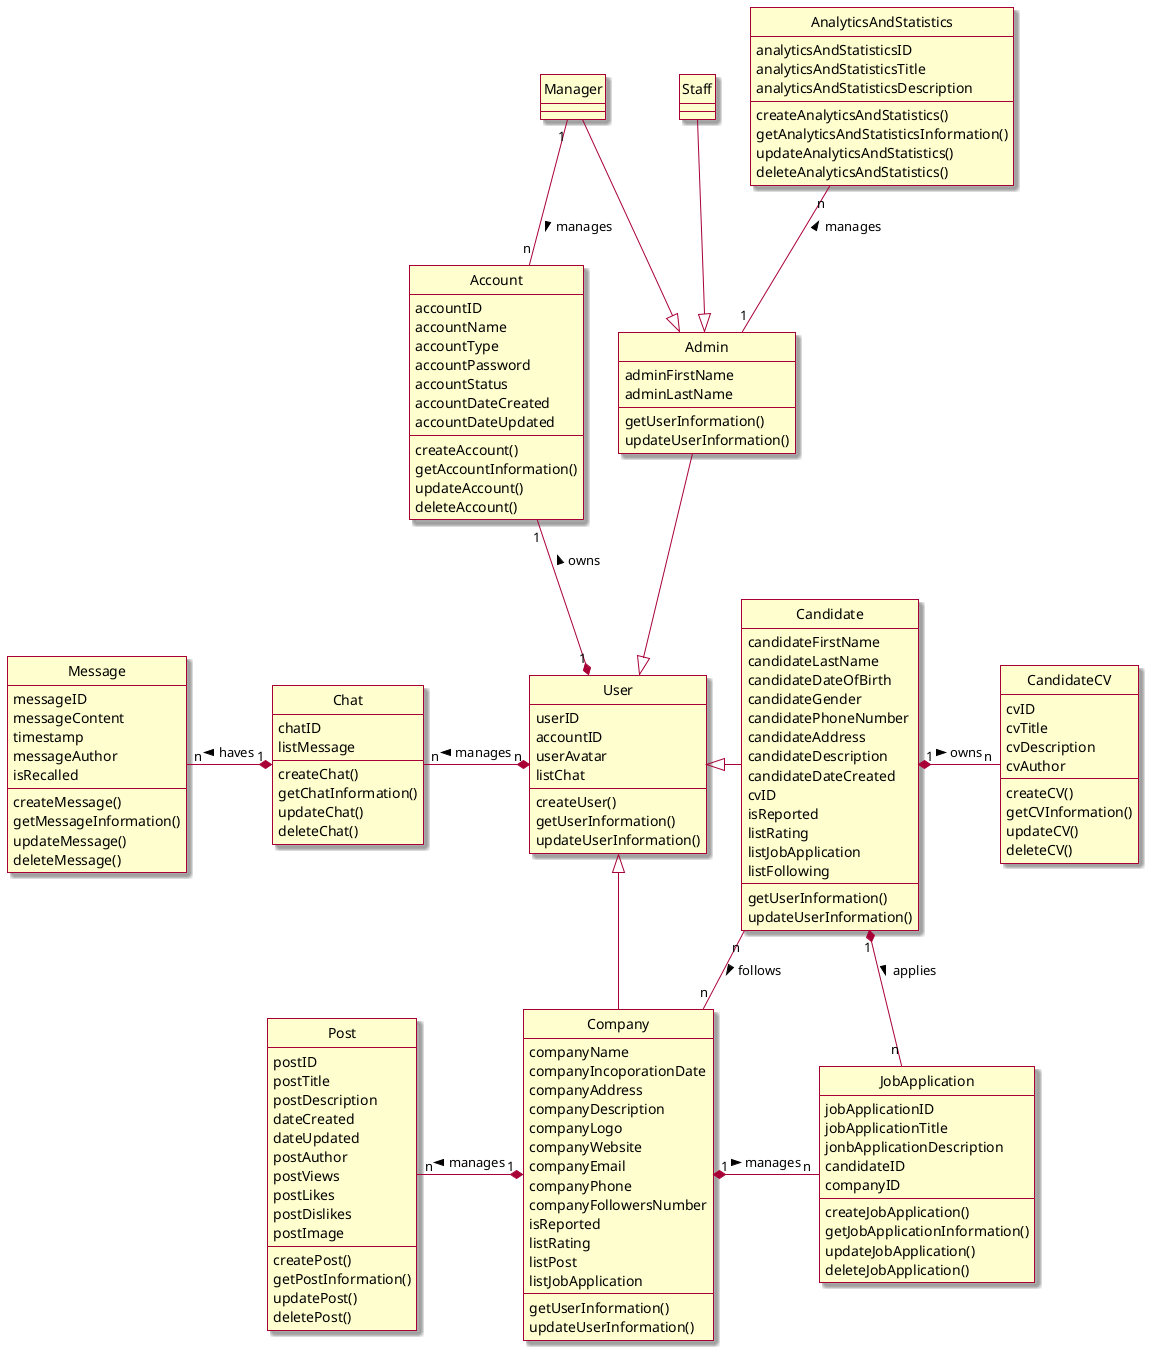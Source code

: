 @startuml ClassDiagram

hide circle
skin rose

class Account {
    accountID
    accountName
    accountType
    accountPassword
    accountStatus
    accountDateCreated
    accountDateUpdated
    createAccount()
    getAccountInformation()
    updateAccount()
    deleteAccount()
}

class User {
    userID
    accountID
    userAvatar
    listChat
    createUser()
    getUserInformation()
    updateUserInformation()
}

class Admin {
    adminFirstName
    adminLastName
    getUserInformation()
    updateUserInformation()
}

class Candidate {
    candidateFirstName
    candidateLastName
    candidateDateOfBirth
    candidateGender
    candidatePhoneNumber
    candidateAddress
    candidateDescription
    candidateDateCreated
    cvID
    isReported
    listRating
    listJobApplication
    listFollowing
    getUserInformation()
    updateUserInformation()
}

class Company {
    companyName
    companyIncoporationDate
    companyAddress
    companyDescription
    companyLogo
    companyWebsite
    companyEmail
    companyPhone
    companyFollowersNumber
    isReported
    listRating
    listPost
    listJobApplication
    getUserInformation()
    updateUserInformation()
}

class Staff {

}

class Manager {

}

class Post {
    postID
    postTitle
    postDescription
    dateCreated
    dateUpdated
    postAuthor
    postViews
    postLikes
    postDislikes
    postImage
    createPost()
    getPostInformation()
    updatePost()
    deletePost()
}

class CandidateCV {
    cvID
    cvTitle
    cvDescription
    cvAuthor
    createCV()
    getCVInformation()
    updateCV()
    deleteCV()
}

class JobApplication {
    jobApplicationID
    jobApplicationTitle
    jonbApplicationDescription
    candidateID
    companyID
    createJobApplication()
    getJobApplicationInformation()
    updateJobApplication()
    deleteJobApplication()
}

class Chat {
    chatID
    listMessage
    createChat()
    getChatInformation()
    updateChat()
    deleteChat()
}

class Message {
    messageID
    messageContent
    timestamp
    messageAuthor
    isRecalled
    createMessage()
    getMessageInformation()
    updateMessage()
    deleteMessage()
}

class AnalyticsAndStatistics {
    analyticsAndStatisticsID
    analyticsAndStatisticsTitle
    analyticsAndStatisticsDescription
    createAnalyticsAndStatistics()
    getAnalyticsAndStatisticsInformation()
    updateAnalyticsAndStatistics()
    deleteAnalyticsAndStatistics()
}

Account "1" --* "1" User: owns <
Admin --|> User
User <|-right- Candidate
User <|-- Company
Staff --|> Admin
Manager --|> Admin
AnalyticsAndStatistics "n" -- "1" Admin: manages <
Manager "1" -- "n" Account: manages >
Post "n" -right-* "1" Company: manages <
Chat "n" -right-* "n" User: manages <
Message "n" -right-* "1" Chat: haves <
CandidateCV "n" -left-* "1" Candidate: owns <
JobApplication "n" -left-* "1" Company: manages <
Candidate "n" -- "n" Company: follows >
Candidate "1" *-- "n" JobApplication: applies >

@enduml